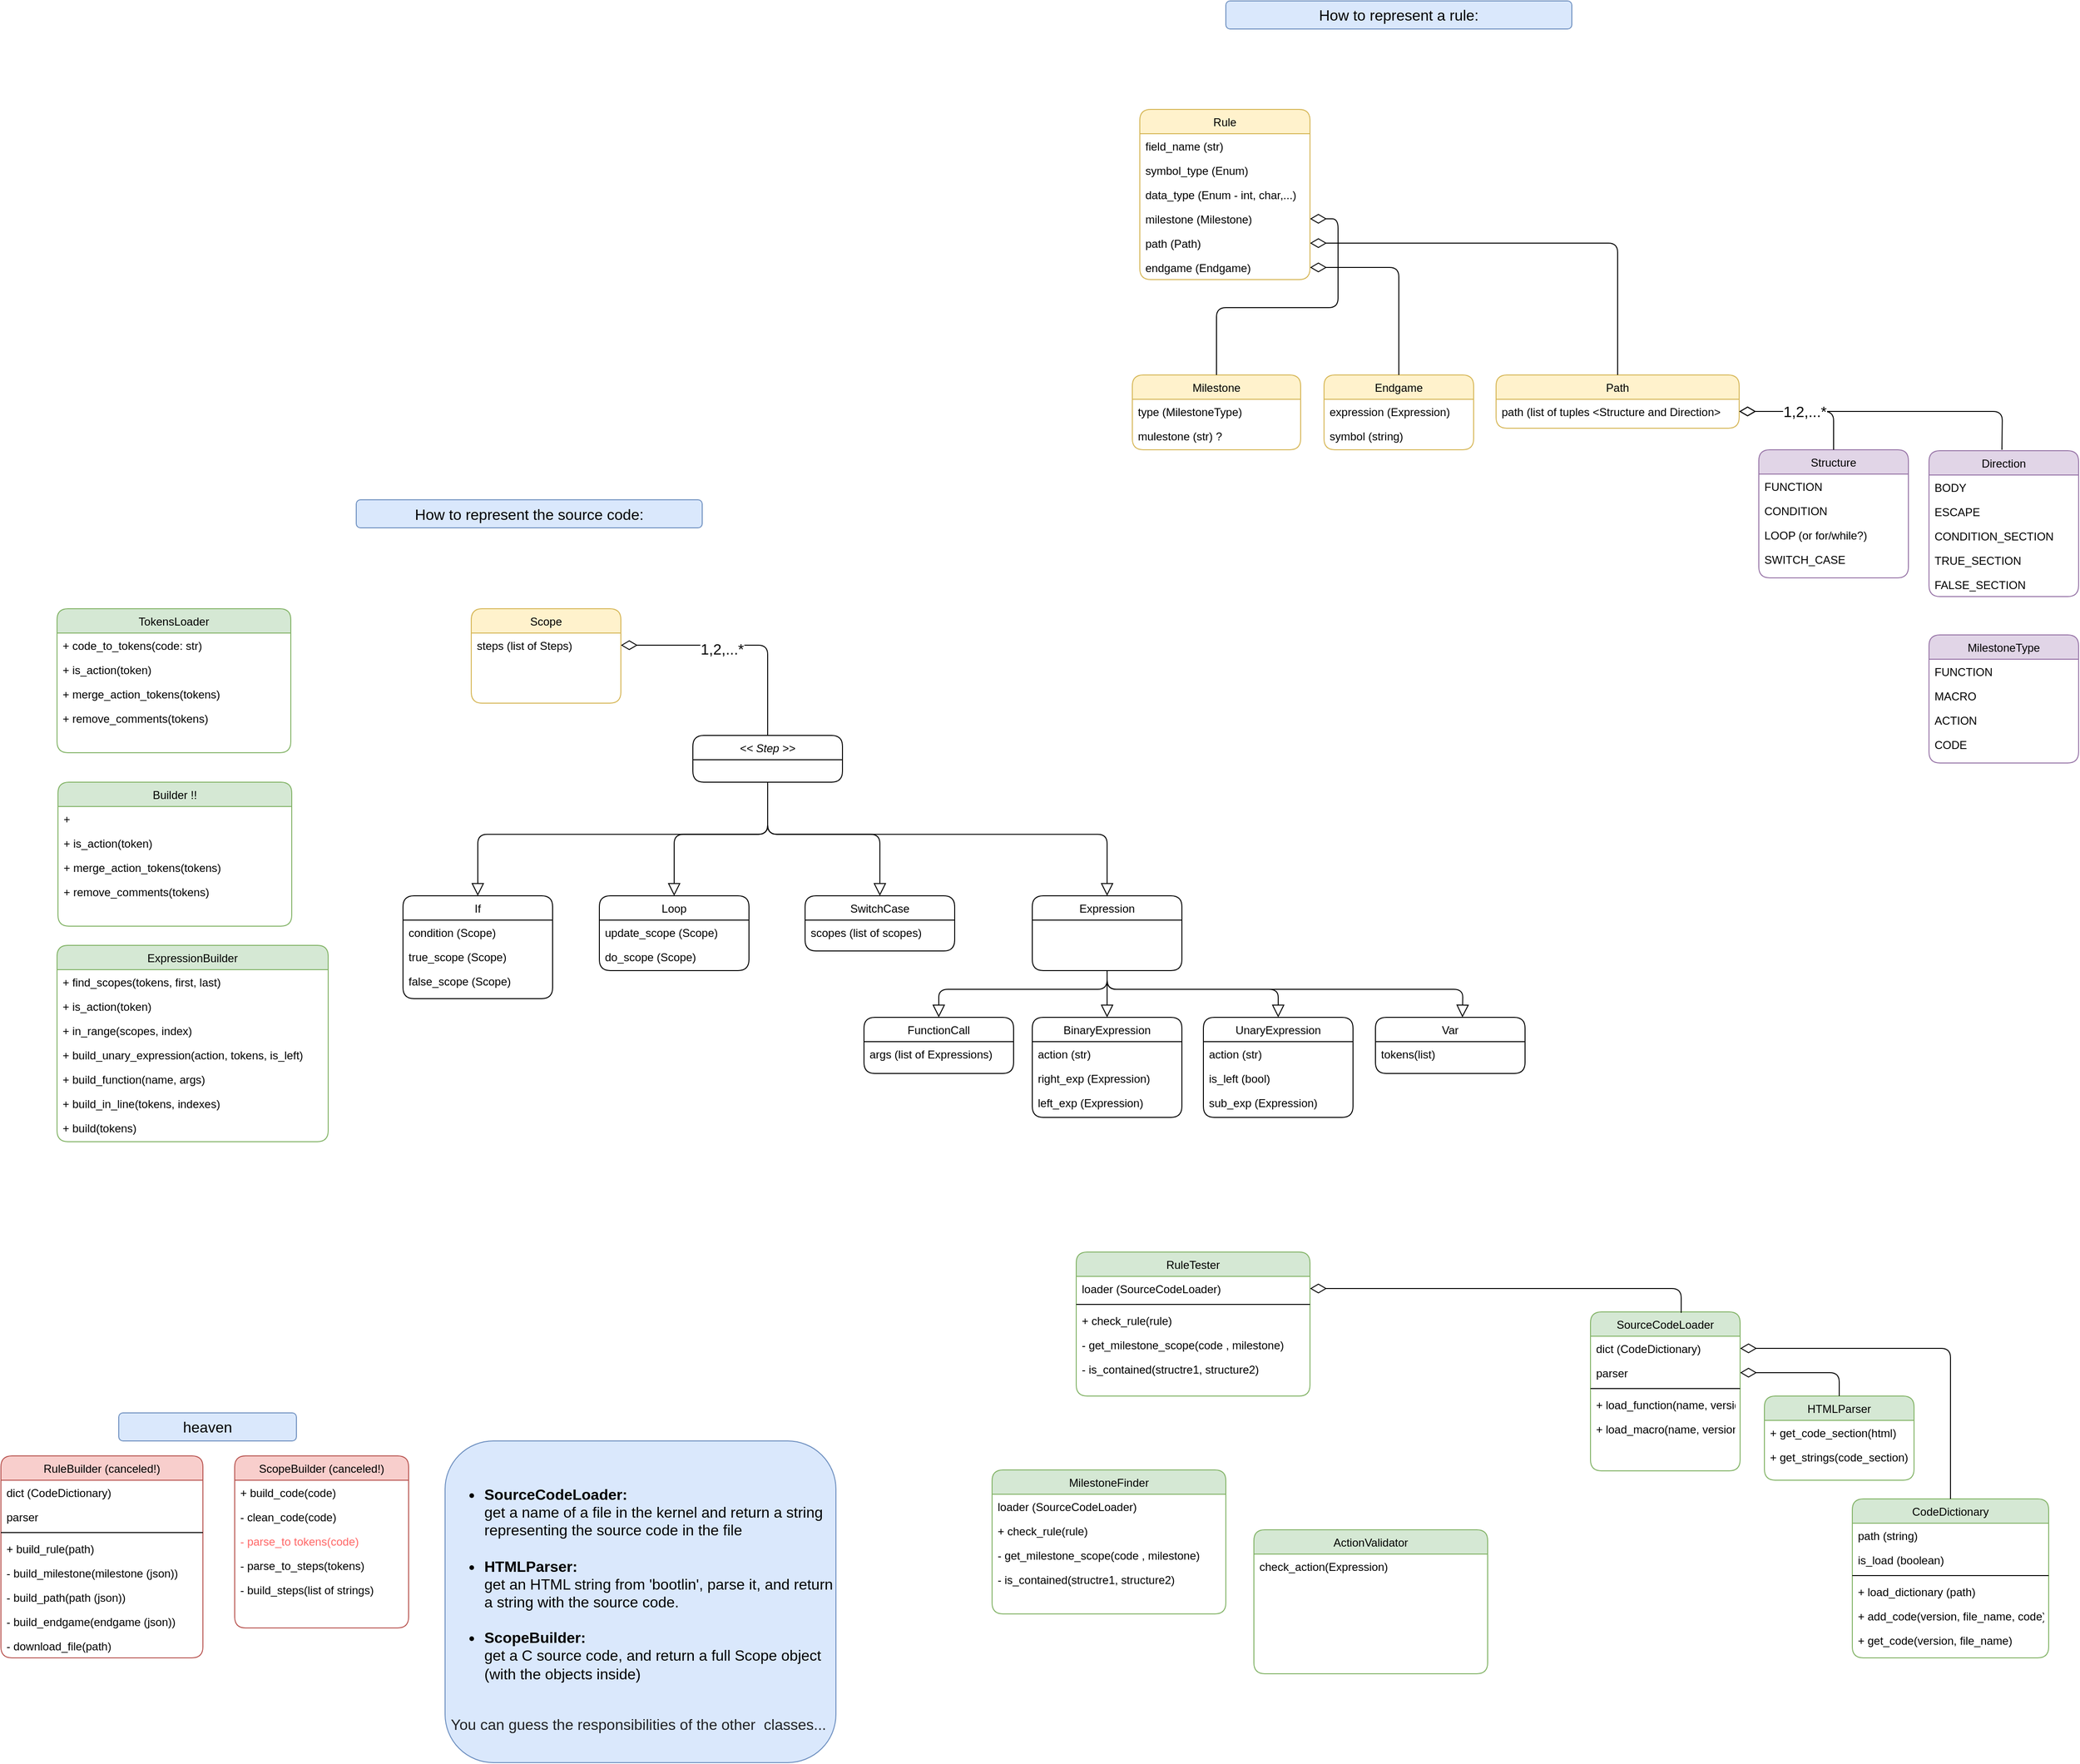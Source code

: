 <mxfile version="18.1.3" type="github">
  <diagram id="C5RBs43oDa-KdzZeNtuy" name="Page-1">
    <mxGraphModel dx="5209" dy="3074" grid="1" gridSize="10" guides="1" tooltips="1" connect="1" arrows="1" fold="1" page="1" pageScale="1" pageWidth="827" pageHeight="1169" background="none" math="0" shadow="0">
      <root>
        <mxCell id="WIyWlLk6GJQsqaUBKTNV-0" />
        <mxCell id="WIyWlLk6GJQsqaUBKTNV-1" parent="WIyWlLk6GJQsqaUBKTNV-0" />
        <mxCell id="dLPN3ZFHaruueqm9p9zC-0" value="SourceCodeLoader" style="swimlane;fontStyle=0;align=center;verticalAlign=top;childLayout=stackLayout;horizontal=1;startSize=26;horizontalStack=0;resizeParent=1;resizeLast=0;collapsible=1;marginBottom=0;rounded=1;shadow=0;strokeWidth=1;fillColor=#d5e8d4;strokeColor=#82b366;" parent="WIyWlLk6GJQsqaUBKTNV-1" vertex="1">
          <mxGeometry x="150" y="642" width="160" height="170" as="geometry">
            <mxRectangle x="230" y="140" width="160" height="26" as="alternateBounds" />
          </mxGeometry>
        </mxCell>
        <mxCell id="dLPN3ZFHaruueqm9p9zC-1" value="dict (CodeDictionary)" style="text;align=left;verticalAlign=top;spacingLeft=4;spacingRight=4;overflow=hidden;rotatable=0;points=[[0,0.5],[1,0.5]];portConstraint=eastwest;rounded=1;fontColor=#000000;" parent="dLPN3ZFHaruueqm9p9zC-0" vertex="1">
          <mxGeometry y="26" width="160" height="26" as="geometry" />
        </mxCell>
        <mxCell id="dLPN3ZFHaruueqm9p9zC-2" value="parser" style="text;align=left;verticalAlign=top;spacingLeft=4;spacingRight=4;overflow=hidden;rotatable=0;points=[[0,0.5],[1,0.5]];portConstraint=eastwest;rounded=1;shadow=0;html=0;" parent="dLPN3ZFHaruueqm9p9zC-0" vertex="1">
          <mxGeometry y="52" width="160" height="26" as="geometry" />
        </mxCell>
        <mxCell id="dLPN3ZFHaruueqm9p9zC-4" value="" style="line;html=1;strokeWidth=1;align=left;verticalAlign=middle;spacingTop=-1;spacingLeft=3;spacingRight=3;rotatable=0;labelPosition=right;points=[];portConstraint=eastwest;rounded=1;" parent="dLPN3ZFHaruueqm9p9zC-0" vertex="1">
          <mxGeometry y="78" width="160" height="8" as="geometry" />
        </mxCell>
        <mxCell id="dLPN3ZFHaruueqm9p9zC-8" value="+ load_function(name, version)" style="text;align=left;verticalAlign=top;spacingLeft=4;spacingRight=4;overflow=hidden;rotatable=0;points=[[0,0.5],[1,0.5]];portConstraint=eastwest;rounded=1;fontColor=#000000;" parent="dLPN3ZFHaruueqm9p9zC-0" vertex="1">
          <mxGeometry y="86" width="160" height="26" as="geometry" />
        </mxCell>
        <mxCell id="dLPN3ZFHaruueqm9p9zC-9" value="+ load_macro(name, version)" style="text;align=left;verticalAlign=top;spacingLeft=4;spacingRight=4;overflow=hidden;rotatable=0;points=[[0,0.5],[1,0.5]];portConstraint=eastwest;rounded=1;" parent="dLPN3ZFHaruueqm9p9zC-0" vertex="1">
          <mxGeometry y="112" width="160" height="26" as="geometry" />
        </mxCell>
        <mxCell id="dLPN3ZFHaruueqm9p9zC-11" value="HTMLParser" style="swimlane;fontStyle=0;align=center;verticalAlign=top;childLayout=stackLayout;horizontal=1;startSize=26;horizontalStack=0;resizeParent=1;resizeLast=0;collapsible=1;marginBottom=0;rounded=1;shadow=0;strokeWidth=1;fillColor=#d5e8d4;strokeColor=#82b366;" parent="WIyWlLk6GJQsqaUBKTNV-1" vertex="1">
          <mxGeometry x="336" y="732" width="160" height="90" as="geometry">
            <mxRectangle x="130" y="380" width="160" height="26" as="alternateBounds" />
          </mxGeometry>
        </mxCell>
        <mxCell id="aSu28l9oM5dl4ALJ778j-43" value="+ get_code_section(html)" style="text;align=left;verticalAlign=top;spacingLeft=4;spacingRight=4;overflow=hidden;rotatable=0;points=[[0,0.5],[1,0.5]];portConstraint=eastwest;rounded=1;shadow=0;html=0;" parent="dLPN3ZFHaruueqm9p9zC-11" vertex="1">
          <mxGeometry y="26" width="160" height="26" as="geometry" />
        </mxCell>
        <mxCell id="aSu28l9oM5dl4ALJ778j-44" value="+ get_strings(code_section)" style="text;align=left;verticalAlign=top;spacingLeft=4;spacingRight=4;overflow=hidden;rotatable=0;points=[[0,0.5],[1,0.5]];portConstraint=eastwest;rounded=1;shadow=0;html=0;" parent="dLPN3ZFHaruueqm9p9zC-11" vertex="1">
          <mxGeometry y="52" width="160" height="26" as="geometry" />
        </mxCell>
        <mxCell id="aSu28l9oM5dl4ALJ778j-45" value="RuleTester" style="swimlane;fontStyle=0;align=center;verticalAlign=top;childLayout=stackLayout;horizontal=1;startSize=26;horizontalStack=0;resizeParent=1;resizeLast=0;collapsible=1;marginBottom=0;rounded=1;shadow=0;strokeWidth=1;fillColor=#d5e8d4;strokeColor=#82b366;" parent="WIyWlLk6GJQsqaUBKTNV-1" vertex="1">
          <mxGeometry x="-400" y="578" width="250" height="154" as="geometry">
            <mxRectangle x="230" y="140" width="160" height="26" as="alternateBounds" />
          </mxGeometry>
        </mxCell>
        <mxCell id="NmtfxuJke1gbJ19TWnae-45" value="loader (SourceCodeLoader)" style="text;align=left;verticalAlign=top;spacingLeft=4;spacingRight=4;overflow=hidden;rotatable=0;points=[[0,0.5],[1,0.5]];portConstraint=eastwest;rounded=1;" parent="aSu28l9oM5dl4ALJ778j-45" vertex="1">
          <mxGeometry y="26" width="250" height="26" as="geometry" />
        </mxCell>
        <mxCell id="aSu28l9oM5dl4ALJ778j-48" value="" style="line;html=1;strokeWidth=1;align=left;verticalAlign=middle;spacingTop=-1;spacingLeft=3;spacingRight=3;rotatable=0;labelPosition=right;points=[];portConstraint=eastwest;rounded=1;" parent="aSu28l9oM5dl4ALJ778j-45" vertex="1">
          <mxGeometry y="52" width="250" height="8" as="geometry" />
        </mxCell>
        <mxCell id="aSu28l9oM5dl4ALJ778j-65" value="+ check_rule(rule)" style="text;align=left;verticalAlign=top;spacingLeft=4;spacingRight=4;overflow=hidden;rotatable=0;points=[[0,0.5],[1,0.5]];portConstraint=eastwest;rounded=1;" parent="aSu28l9oM5dl4ALJ778j-45" vertex="1">
          <mxGeometry y="60" width="250" height="26" as="geometry" />
        </mxCell>
        <mxCell id="aSu28l9oM5dl4ALJ778j-49" value="- get_milestone_scope(code , milestone)" style="text;align=left;verticalAlign=top;spacingLeft=4;spacingRight=4;overflow=hidden;rotatable=0;points=[[0,0.5],[1,0.5]];portConstraint=eastwest;rounded=1;" parent="aSu28l9oM5dl4ALJ778j-45" vertex="1">
          <mxGeometry y="86" width="250" height="26" as="geometry" />
        </mxCell>
        <mxCell id="aSu28l9oM5dl4ALJ778j-50" value="- is_contained(structre1, structure2)" style="text;align=left;verticalAlign=top;spacingLeft=4;spacingRight=4;overflow=hidden;rotatable=0;points=[[0,0.5],[1,0.5]];portConstraint=eastwest;rounded=1;" parent="aSu28l9oM5dl4ALJ778j-45" vertex="1">
          <mxGeometry y="112" width="250" height="26" as="geometry" />
        </mxCell>
        <mxCell id="NmtfxuJke1gbJ19TWnae-34" value="How to represent the source code:" style="text;html=1;strokeColor=#6c8ebf;fillColor=#dae8fc;align=center;verticalAlign=middle;whiteSpace=wrap;rounded=1;fontSize=16;" parent="WIyWlLk6GJQsqaUBKTNV-1" vertex="1">
          <mxGeometry x="-1170" y="-226.5" width="370" height="30" as="geometry" />
        </mxCell>
        <mxCell id="NmtfxuJke1gbJ19TWnae-36" value="How to represent a rule:" style="text;html=1;strokeColor=#6c8ebf;fillColor=#dae8fc;align=center;verticalAlign=middle;whiteSpace=wrap;rounded=1;fontSize=16;" parent="WIyWlLk6GJQsqaUBKTNV-1" vertex="1">
          <mxGeometry x="-240" y="-760" width="370" height="30" as="geometry" />
        </mxCell>
        <mxCell id="NmtfxuJke1gbJ19TWnae-37" value="ScopeBuilder (canceled!)" style="swimlane;fontStyle=0;align=center;verticalAlign=top;childLayout=stackLayout;horizontal=1;startSize=26;horizontalStack=0;resizeParent=1;resizeLast=0;collapsible=1;marginBottom=0;rounded=1;shadow=0;strokeWidth=1;fillColor=#f8cecc;strokeColor=#b85450;" parent="WIyWlLk6GJQsqaUBKTNV-1" vertex="1">
          <mxGeometry x="-1300" y="796" width="186" height="184" as="geometry">
            <mxRectangle x="230" y="140" width="160" height="26" as="alternateBounds" />
          </mxGeometry>
        </mxCell>
        <mxCell id="NmtfxuJke1gbJ19TWnae-43" value="+ build_code(code)" style="text;align=left;verticalAlign=top;spacingLeft=4;spacingRight=4;overflow=hidden;rotatable=0;points=[[0,0.5],[1,0.5]];portConstraint=eastwest;rounded=1;" parent="NmtfxuJke1gbJ19TWnae-37" vertex="1">
          <mxGeometry y="26" width="186" height="26" as="geometry" />
        </mxCell>
        <mxCell id="NmtfxuJke1gbJ19TWnae-41" value="- clean_code(code)" style="text;align=left;verticalAlign=top;spacingLeft=4;spacingRight=4;overflow=hidden;rotatable=0;points=[[0,0.5],[1,0.5]];portConstraint=eastwest;rounded=1;" parent="NmtfxuJke1gbJ19TWnae-37" vertex="1">
          <mxGeometry y="52" width="186" height="26" as="geometry" />
        </mxCell>
        <mxCell id="NmtfxuJke1gbJ19TWnae-86" value="- parse_to tokens(code)" style="text;align=left;verticalAlign=top;spacingLeft=4;spacingRight=4;overflow=hidden;rotatable=0;points=[[0,0.5],[1,0.5]];portConstraint=eastwest;rounded=1;fontColor=#FF6666;" parent="NmtfxuJke1gbJ19TWnae-37" vertex="1">
          <mxGeometry y="78" width="186" height="26" as="geometry" />
        </mxCell>
        <mxCell id="NmtfxuJke1gbJ19TWnae-80" value="- parse_to_steps(tokens)" style="text;align=left;verticalAlign=top;spacingLeft=4;spacingRight=4;overflow=hidden;rotatable=0;points=[[0,0.5],[1,0.5]];portConstraint=eastwest;rounded=1;" parent="NmtfxuJke1gbJ19TWnae-37" vertex="1">
          <mxGeometry y="104" width="186" height="26" as="geometry" />
        </mxCell>
        <mxCell id="NmtfxuJke1gbJ19TWnae-42" value="- build_steps(list of strings)" style="text;align=left;verticalAlign=top;spacingLeft=4;spacingRight=4;overflow=hidden;rotatable=0;points=[[0,0.5],[1,0.5]];portConstraint=eastwest;rounded=1;" parent="NmtfxuJke1gbJ19TWnae-37" vertex="1">
          <mxGeometry y="130" width="186" height="26" as="geometry" />
        </mxCell>
        <mxCell id="NmtfxuJke1gbJ19TWnae-46" style="edgeStyle=orthogonalEdgeStyle;rounded=1;orthogonalLoop=1;jettySize=auto;html=1;exitX=1;exitY=0.5;exitDx=0;exitDy=0;entryX=0.606;entryY=0.006;entryDx=0;entryDy=0;entryPerimeter=0;fontSize=16;startArrow=diamondThin;startFill=0;endArrow=none;endFill=0;startSize=15;endSize=11;sourcePerimeterSpacing=6;strokeWidth=1;" parent="WIyWlLk6GJQsqaUBKTNV-1" source="NmtfxuJke1gbJ19TWnae-45" target="dLPN3ZFHaruueqm9p9zC-0" edge="1">
          <mxGeometry relative="1" as="geometry" />
        </mxCell>
        <mxCell id="NmtfxuJke1gbJ19TWnae-47" style="edgeStyle=orthogonalEdgeStyle;rounded=1;orthogonalLoop=1;jettySize=auto;html=1;exitX=1;exitY=0.5;exitDx=0;exitDy=0;entryX=0.5;entryY=0;entryDx=0;entryDy=0;fontSize=16;startArrow=diamondThin;startFill=0;endArrow=none;endFill=0;startSize=15;endSize=11;sourcePerimeterSpacing=6;strokeWidth=1;" parent="WIyWlLk6GJQsqaUBKTNV-1" source="dLPN3ZFHaruueqm9p9zC-2" target="dLPN3ZFHaruueqm9p9zC-11" edge="1">
          <mxGeometry relative="1" as="geometry" />
        </mxCell>
        <mxCell id="NmtfxuJke1gbJ19TWnae-50" value="&lt;ul&gt;&lt;li&gt;&lt;div&gt;&lt;b&gt;SourceCodeLoader:&lt;/b&gt;&lt;/div&gt;&lt;div&gt;&lt;span&gt;get a name of a file in the kernel and return a string representing the source code in the file&lt;/span&gt;&lt;/div&gt;&lt;div&gt;&lt;br&gt;&lt;/div&gt;&lt;/li&gt;&lt;li&gt;&lt;div&gt;&lt;b&gt;HTMLParser:&lt;/b&gt;&lt;/div&gt;&lt;div&gt;&lt;span&gt;get an HTML string from &#39;bootlin&#39;, parse it, and return a string with the source code.&amp;nbsp;&amp;nbsp;&lt;/span&gt;&lt;/div&gt;&lt;div&gt;&lt;br&gt;&lt;/div&gt;&lt;/li&gt;&lt;li&gt;&lt;div&gt;&lt;b&gt;ScopeBuilder:&lt;/b&gt;&lt;/div&gt;&lt;div&gt;&lt;span&gt;get a C source code, and return a full Scope object (with the objects inside)&lt;/span&gt;&lt;/div&gt;&lt;/li&gt;&lt;/ul&gt;&lt;div&gt;&lt;br&gt;&lt;/div&gt;&lt;div&gt;&lt;font size=&quot;1&quot;&gt;&lt;span&gt; &lt;/span&gt;&lt;span style=&quot;color: rgb(32 , 33 , 36) ; font-family: inherit ; font-size: 16px&quot;&gt;&lt;span style=&quot;white-space: pre&quot;&gt; &lt;/span&gt;You can guess the responsibilities of the other &lt;span style=&quot;white-space: pre&quot;&gt; &lt;/span&gt;classes...&lt;/span&gt;&lt;/font&gt;&lt;br&gt;&lt;/div&gt;" style="text;html=1;strokeColor=#6c8ebf;fillColor=#dae8fc;align=left;verticalAlign=middle;whiteSpace=wrap;rounded=1;fontSize=16;" parent="WIyWlLk6GJQsqaUBKTNV-1" vertex="1">
          <mxGeometry x="-1075" y="780" width="418" height="344" as="geometry" />
        </mxCell>
        <mxCell id="NmtfxuJke1gbJ19TWnae-63" value="Rule" style="swimlane;fontStyle=0;align=center;verticalAlign=top;childLayout=stackLayout;horizontal=1;startSize=26;horizontalStack=0;resizeParent=1;resizeLast=0;collapsible=1;marginBottom=0;rounded=1;shadow=0;strokeWidth=1;fillColor=#fff2cc;strokeColor=#d6b656;" parent="WIyWlLk6GJQsqaUBKTNV-1" vertex="1">
          <mxGeometry x="-332" y="-644" width="182" height="182" as="geometry">
            <mxRectangle x="230" y="140" width="160" height="26" as="alternateBounds" />
          </mxGeometry>
        </mxCell>
        <mxCell id="LtkY6XudIxdK0CypGGhW-5" value="field_name (str)" style="text;align=left;verticalAlign=top;spacingLeft=4;spacingRight=4;overflow=hidden;rotatable=0;points=[[0,0.5],[1,0.5]];portConstraint=eastwest;rounded=1;" parent="NmtfxuJke1gbJ19TWnae-63" vertex="1">
          <mxGeometry y="26" width="182" height="26" as="geometry" />
        </mxCell>
        <mxCell id="LtkY6XudIxdK0CypGGhW-6" value="symbol_type (Enum)" style="text;align=left;verticalAlign=top;spacingLeft=4;spacingRight=4;overflow=hidden;rotatable=0;points=[[0,0.5],[1,0.5]];portConstraint=eastwest;rounded=1;" parent="NmtfxuJke1gbJ19TWnae-63" vertex="1">
          <mxGeometry y="52" width="182" height="26" as="geometry" />
        </mxCell>
        <mxCell id="LtkY6XudIxdK0CypGGhW-4" value="data_type (Enum - int, char,...)" style="text;align=left;verticalAlign=top;spacingLeft=4;spacingRight=4;overflow=hidden;rotatable=0;points=[[0,0.5],[1,0.5]];portConstraint=eastwest;rounded=1;" parent="NmtfxuJke1gbJ19TWnae-63" vertex="1">
          <mxGeometry y="78" width="182" height="26" as="geometry" />
        </mxCell>
        <mxCell id="NmtfxuJke1gbJ19TWnae-64" value="milestone (Milestone)" style="text;align=left;verticalAlign=top;spacingLeft=4;spacingRight=4;overflow=hidden;rotatable=0;points=[[0,0.5],[1,0.5]];portConstraint=eastwest;rounded=1;" parent="NmtfxuJke1gbJ19TWnae-63" vertex="1">
          <mxGeometry y="104" width="182" height="26" as="geometry" />
        </mxCell>
        <mxCell id="NmtfxuJke1gbJ19TWnae-65" value="path (Path)" style="text;align=left;verticalAlign=top;spacingLeft=4;spacingRight=4;overflow=hidden;rotatable=0;points=[[0,0.5],[1,0.5]];portConstraint=eastwest;rounded=1;shadow=0;html=0;" parent="NmtfxuJke1gbJ19TWnae-63" vertex="1">
          <mxGeometry y="130" width="182" height="26" as="geometry" />
        </mxCell>
        <mxCell id="NmtfxuJke1gbJ19TWnae-66" value="endgame (Endgame)" style="text;align=left;verticalAlign=top;spacingLeft=4;spacingRight=4;overflow=hidden;rotatable=0;points=[[0,0.5],[1,0.5]];portConstraint=eastwest;rounded=1;shadow=0;html=0;" parent="NmtfxuJke1gbJ19TWnae-63" vertex="1">
          <mxGeometry y="156" width="182" height="26" as="geometry" />
        </mxCell>
        <mxCell id="NmtfxuJke1gbJ19TWnae-67" value="Milestone" style="swimlane;fontStyle=0;align=center;verticalAlign=top;childLayout=stackLayout;horizontal=1;startSize=26;horizontalStack=0;resizeParent=1;resizeLast=0;collapsible=1;marginBottom=0;rounded=1;shadow=0;strokeWidth=1;fillColor=#fff2cc;strokeColor=#d6b656;" parent="WIyWlLk6GJQsqaUBKTNV-1" vertex="1">
          <mxGeometry x="-340" y="-360" width="180" height="80" as="geometry">
            <mxRectangle x="230" y="140" width="160" height="26" as="alternateBounds" />
          </mxGeometry>
        </mxCell>
        <mxCell id="NmtfxuJke1gbJ19TWnae-68" value="type (MilestoneType)" style="text;align=left;verticalAlign=top;spacingLeft=4;spacingRight=4;overflow=hidden;rotatable=0;points=[[0,0.5],[1,0.5]];portConstraint=eastwest;rounded=1;" parent="NmtfxuJke1gbJ19TWnae-67" vertex="1">
          <mxGeometry y="26" width="180" height="26" as="geometry" />
        </mxCell>
        <mxCell id="NmtfxuJke1gbJ19TWnae-69" value="mulestone (str) ?" style="text;align=left;verticalAlign=top;spacingLeft=4;spacingRight=4;overflow=hidden;rotatable=0;points=[[0,0.5],[1,0.5]];portConstraint=eastwest;rounded=1;shadow=0;html=0;" parent="NmtfxuJke1gbJ19TWnae-67" vertex="1">
          <mxGeometry y="52" width="180" height="26" as="geometry" />
        </mxCell>
        <mxCell id="NmtfxuJke1gbJ19TWnae-71" style="edgeStyle=orthogonalEdgeStyle;rounded=1;orthogonalLoop=1;jettySize=auto;html=1;exitX=1;exitY=0.5;exitDx=0;exitDy=0;entryX=0.5;entryY=0;entryDx=0;entryDy=0;fontSize=16;startArrow=diamondThin;startFill=0;endArrow=none;endFill=0;startSize=15;endSize=11;sourcePerimeterSpacing=6;strokeWidth=1;" parent="WIyWlLk6GJQsqaUBKTNV-1" source="NmtfxuJke1gbJ19TWnae-64" target="NmtfxuJke1gbJ19TWnae-67" edge="1">
          <mxGeometry relative="1" as="geometry" />
        </mxCell>
        <mxCell id="NmtfxuJke1gbJ19TWnae-72" value="Endgame" style="swimlane;fontStyle=0;align=center;verticalAlign=top;childLayout=stackLayout;horizontal=1;startSize=26;horizontalStack=0;resizeParent=1;resizeLast=0;collapsible=1;marginBottom=0;rounded=1;shadow=0;strokeWidth=1;fillColor=#fff2cc;strokeColor=#d6b656;" parent="WIyWlLk6GJQsqaUBKTNV-1" vertex="1">
          <mxGeometry x="-135" y="-360" width="160" height="80" as="geometry">
            <mxRectangle x="230" y="140" width="160" height="26" as="alternateBounds" />
          </mxGeometry>
        </mxCell>
        <mxCell id="NmtfxuJke1gbJ19TWnae-73" value="expression (Expression)" style="text;align=left;verticalAlign=top;spacingLeft=4;spacingRight=4;overflow=hidden;rotatable=0;points=[[0,0.5],[1,0.5]];portConstraint=eastwest;rounded=1;" parent="NmtfxuJke1gbJ19TWnae-72" vertex="1">
          <mxGeometry y="26" width="160" height="26" as="geometry" />
        </mxCell>
        <mxCell id="NmtfxuJke1gbJ19TWnae-74" value="symbol (string)" style="text;align=left;verticalAlign=top;spacingLeft=4;spacingRight=4;overflow=hidden;rotatable=0;points=[[0,0.5],[1,0.5]];portConstraint=eastwest;rounded=1;shadow=0;html=0;" parent="NmtfxuJke1gbJ19TWnae-72" vertex="1">
          <mxGeometry y="52" width="160" height="26" as="geometry" />
        </mxCell>
        <mxCell id="NmtfxuJke1gbJ19TWnae-75" style="edgeStyle=orthogonalEdgeStyle;rounded=1;orthogonalLoop=1;jettySize=auto;html=1;exitX=1;exitY=0.5;exitDx=0;exitDy=0;entryX=0.5;entryY=0;entryDx=0;entryDy=0;fontSize=16;startArrow=diamondThin;startFill=0;endArrow=none;endFill=0;startSize=15;endSize=11;sourcePerimeterSpacing=6;strokeWidth=1;" parent="WIyWlLk6GJQsqaUBKTNV-1" source="NmtfxuJke1gbJ19TWnae-66" target="NmtfxuJke1gbJ19TWnae-72" edge="1">
          <mxGeometry relative="1" as="geometry" />
        </mxCell>
        <mxCell id="NmtfxuJke1gbJ19TWnae-76" value="Path" style="swimlane;fontStyle=0;align=center;verticalAlign=top;childLayout=stackLayout;horizontal=1;startSize=26;horizontalStack=0;resizeParent=1;resizeLast=0;collapsible=1;marginBottom=0;rounded=1;shadow=0;strokeWidth=1;fillColor=#fff2cc;strokeColor=#d6b656;" parent="WIyWlLk6GJQsqaUBKTNV-1" vertex="1">
          <mxGeometry x="49" y="-360" width="260" height="57" as="geometry">
            <mxRectangle x="230" y="140" width="160" height="26" as="alternateBounds" />
          </mxGeometry>
        </mxCell>
        <mxCell id="BSmwiuzggN4m31CSH8fG-9" value="path (list of tuples &lt;Structure and Direction&gt;" style="text;align=left;verticalAlign=top;spacingLeft=4;spacingRight=4;overflow=hidden;rotatable=0;points=[[0,0.5],[1,0.5]];portConstraint=eastwest;rounded=1;" parent="NmtfxuJke1gbJ19TWnae-76" vertex="1">
          <mxGeometry y="26" width="260" height="26" as="geometry" />
        </mxCell>
        <mxCell id="FayGNo_xmhXCjrATgQU6-0" style="edgeStyle=orthogonalEdgeStyle;rounded=1;orthogonalLoop=1;jettySize=auto;html=1;exitX=1;exitY=0.5;exitDx=0;exitDy=0;entryX=0.5;entryY=0;entryDx=0;entryDy=0;startArrow=diamondThin;startFill=0;endArrow=none;endFill=0;startSize=15;" parent="WIyWlLk6GJQsqaUBKTNV-1" source="NmtfxuJke1gbJ19TWnae-65" target="NmtfxuJke1gbJ19TWnae-76" edge="1">
          <mxGeometry relative="1" as="geometry" />
        </mxCell>
        <mxCell id="dlpL0CQYnZJNo9ntF-I9-0" value="CodeDictionary" style="swimlane;fontStyle=0;align=center;verticalAlign=top;childLayout=stackLayout;horizontal=1;startSize=26;horizontalStack=0;resizeParent=1;resizeLast=0;collapsible=1;marginBottom=0;rounded=1;shadow=0;strokeWidth=1;fillColor=#d5e8d4;strokeColor=#82b366;swimlaneLine=1;" parent="WIyWlLk6GJQsqaUBKTNV-1" vertex="1">
          <mxGeometry x="430" y="842" width="210" height="170" as="geometry">
            <mxRectangle x="230" y="140" width="160" height="26" as="alternateBounds" />
          </mxGeometry>
        </mxCell>
        <mxCell id="dlpL0CQYnZJNo9ntF-I9-1" value="path (string)" style="text;align=left;verticalAlign=top;spacingLeft=4;spacingRight=4;overflow=hidden;rotatable=0;points=[[0,0.5],[1,0.5]];portConstraint=eastwest;rounded=1;fontColor=#000000;" parent="dlpL0CQYnZJNo9ntF-I9-0" vertex="1">
          <mxGeometry y="26" width="210" height="26" as="geometry" />
        </mxCell>
        <mxCell id="dlpL0CQYnZJNo9ntF-I9-2" value="is_load (boolean)" style="text;align=left;verticalAlign=top;spacingLeft=4;spacingRight=4;overflow=hidden;rotatable=0;points=[[0,0.5],[1,0.5]];portConstraint=eastwest;rounded=1;shadow=0;html=0;" parent="dlpL0CQYnZJNo9ntF-I9-0" vertex="1">
          <mxGeometry y="52" width="210" height="26" as="geometry" />
        </mxCell>
        <mxCell id="dlpL0CQYnZJNo9ntF-I9-3" value="" style="line;html=1;strokeWidth=1;align=left;verticalAlign=middle;spacingTop=-1;spacingLeft=3;spacingRight=3;rotatable=0;labelPosition=right;points=[];portConstraint=eastwest;rounded=1;" parent="dlpL0CQYnZJNo9ntF-I9-0" vertex="1">
          <mxGeometry y="78" width="210" height="8" as="geometry" />
        </mxCell>
        <mxCell id="dlpL0CQYnZJNo9ntF-I9-4" value="+ load_dictionary (path)" style="text;align=left;verticalAlign=top;spacingLeft=4;spacingRight=4;overflow=hidden;rotatable=0;points=[[0,0.5],[1,0.5]];portConstraint=eastwest;rounded=1;fontColor=#000000;" parent="dlpL0CQYnZJNo9ntF-I9-0" vertex="1">
          <mxGeometry y="86" width="210" height="26" as="geometry" />
        </mxCell>
        <mxCell id="dlpL0CQYnZJNo9ntF-I9-5" value="+ add_code(version, file_name, code)" style="text;align=left;verticalAlign=top;spacingLeft=4;spacingRight=4;overflow=hidden;rotatable=0;points=[[0,0.5],[1,0.5]];portConstraint=eastwest;rounded=1;" parent="dlpL0CQYnZJNo9ntF-I9-0" vertex="1">
          <mxGeometry y="112" width="210" height="26" as="geometry" />
        </mxCell>
        <mxCell id="dlpL0CQYnZJNo9ntF-I9-7" value="+ get_code(version, file_name)" style="text;align=left;verticalAlign=top;spacingLeft=4;spacingRight=4;overflow=hidden;rotatable=0;points=[[0,0.5],[1,0.5]];portConstraint=eastwest;rounded=1;" parent="dlpL0CQYnZJNo9ntF-I9-0" vertex="1">
          <mxGeometry y="138" width="210" height="26" as="geometry" />
        </mxCell>
        <mxCell id="dlpL0CQYnZJNo9ntF-I9-8" style="edgeStyle=orthogonalEdgeStyle;rounded=1;orthogonalLoop=1;jettySize=auto;html=1;exitX=1;exitY=0.5;exitDx=0;exitDy=0;entryX=0.5;entryY=0;entryDx=0;entryDy=0;fontColor=#000000;shadow=0;endArrow=none;endFill=0;startArrow=diamondThin;startFill=0;startSize=15;" parent="WIyWlLk6GJQsqaUBKTNV-1" source="dLPN3ZFHaruueqm9p9zC-1" target="dlpL0CQYnZJNo9ntF-I9-0" edge="1">
          <mxGeometry relative="1" as="geometry" />
        </mxCell>
        <mxCell id="dlpL0CQYnZJNo9ntF-I9-100" style="edgeStyle=orthogonalEdgeStyle;rounded=1;orthogonalLoop=1;jettySize=auto;html=1;exitX=0.5;exitY=0;exitDx=0;exitDy=0;entryX=0.5;entryY=1;entryDx=0;entryDy=0;shadow=0;fontColor=#000000;startArrow=block;startFill=0;endArrow=none;endFill=0;startSize=11;" parent="WIyWlLk6GJQsqaUBKTNV-1" source="dlpL0CQYnZJNo9ntF-I9-65" target="dlpL0CQYnZJNo9ntF-I9-93" edge="1">
          <mxGeometry relative="1" as="geometry" />
        </mxCell>
        <mxCell id="dlpL0CQYnZJNo9ntF-I9-65" value="If" style="swimlane;fontStyle=0;align=center;verticalAlign=top;childLayout=stackLayout;horizontal=1;startSize=26;horizontalStack=0;resizeParent=1;resizeLast=0;collapsible=1;marginBottom=0;rounded=1;shadow=0;strokeWidth=1;" parent="WIyWlLk6GJQsqaUBKTNV-1" vertex="1">
          <mxGeometry x="-1120" y="197" width="160" height="110" as="geometry">
            <mxRectangle x="230" y="140" width="160" height="26" as="alternateBounds" />
          </mxGeometry>
        </mxCell>
        <mxCell id="dlpL0CQYnZJNo9ntF-I9-66" value="condition (Scope)" style="text;align=left;verticalAlign=top;spacingLeft=4;spacingRight=4;overflow=hidden;rotatable=0;points=[[0,0.5],[1,0.5]];portConstraint=eastwest;rounded=1;" parent="dlpL0CQYnZJNo9ntF-I9-65" vertex="1">
          <mxGeometry y="26" width="160" height="26" as="geometry" />
        </mxCell>
        <mxCell id="dlpL0CQYnZJNo9ntF-I9-67" value="true_scope (Scope)" style="text;align=left;verticalAlign=top;spacingLeft=4;spacingRight=4;overflow=hidden;rotatable=0;points=[[0,0.5],[1,0.5]];portConstraint=eastwest;rounded=1;shadow=0;html=0;" parent="dlpL0CQYnZJNo9ntF-I9-65" vertex="1">
          <mxGeometry y="52" width="160" height="26" as="geometry" />
        </mxCell>
        <mxCell id="dlpL0CQYnZJNo9ntF-I9-68" value="false_scope (Scope)" style="text;align=left;verticalAlign=top;spacingLeft=4;spacingRight=4;overflow=hidden;rotatable=0;points=[[0,0.5],[1,0.5]];portConstraint=eastwest;rounded=1;shadow=0;html=0;" parent="dlpL0CQYnZJNo9ntF-I9-65" vertex="1">
          <mxGeometry y="78" width="160" height="26" as="geometry" />
        </mxCell>
        <mxCell id="dlpL0CQYnZJNo9ntF-I9-99" style="edgeStyle=orthogonalEdgeStyle;rounded=1;orthogonalLoop=1;jettySize=auto;html=1;exitX=0.5;exitY=0;exitDx=0;exitDy=0;entryX=0.5;entryY=1;entryDx=0;entryDy=0;shadow=0;fontColor=#000000;startArrow=block;startFill=0;endArrow=none;endFill=0;startSize=11;" parent="WIyWlLk6GJQsqaUBKTNV-1" source="dlpL0CQYnZJNo9ntF-I9-69" target="dlpL0CQYnZJNo9ntF-I9-93" edge="1">
          <mxGeometry relative="1" as="geometry" />
        </mxCell>
        <mxCell id="dlpL0CQYnZJNo9ntF-I9-69" value="Loop" style="swimlane;fontStyle=0;align=center;verticalAlign=top;childLayout=stackLayout;horizontal=1;startSize=26;horizontalStack=0;resizeParent=1;resizeLast=0;collapsible=1;marginBottom=0;rounded=1;shadow=0;strokeWidth=1;" parent="WIyWlLk6GJQsqaUBKTNV-1" vertex="1">
          <mxGeometry x="-910" y="197" width="160" height="80" as="geometry">
            <mxRectangle x="230" y="140" width="160" height="26" as="alternateBounds" />
          </mxGeometry>
        </mxCell>
        <mxCell id="dlpL0CQYnZJNo9ntF-I9-70" value="update_scope (Scope)" style="text;align=left;verticalAlign=top;spacingLeft=4;spacingRight=4;overflow=hidden;rotatable=0;points=[[0,0.5],[1,0.5]];portConstraint=eastwest;rounded=1;" parent="dlpL0CQYnZJNo9ntF-I9-69" vertex="1">
          <mxGeometry y="26" width="160" height="26" as="geometry" />
        </mxCell>
        <mxCell id="dlpL0CQYnZJNo9ntF-I9-71" value="do_scope (Scope)" style="text;align=left;verticalAlign=top;spacingLeft=4;spacingRight=4;overflow=hidden;rotatable=0;points=[[0,0.5],[1,0.5]];portConstraint=eastwest;rounded=1;shadow=0;html=0;" parent="dlpL0CQYnZJNo9ntF-I9-69" vertex="1">
          <mxGeometry y="52" width="160" height="26" as="geometry" />
        </mxCell>
        <mxCell id="dlpL0CQYnZJNo9ntF-I9-103" style="edgeStyle=orthogonalEdgeStyle;rounded=1;orthogonalLoop=1;jettySize=auto;html=1;exitX=0.5;exitY=0;exitDx=0;exitDy=0;entryX=0.5;entryY=1;entryDx=0;entryDy=0;shadow=0;fontColor=#000000;startArrow=block;startFill=0;endArrow=none;endFill=0;startSize=11;" parent="WIyWlLk6GJQsqaUBKTNV-1" source="dlpL0CQYnZJNo9ntF-I9-72" target="dlpL0CQYnZJNo9ntF-I9-93" edge="1">
          <mxGeometry relative="1" as="geometry" />
        </mxCell>
        <mxCell id="dlpL0CQYnZJNo9ntF-I9-72" value="SwitchCase" style="swimlane;fontStyle=0;align=center;verticalAlign=top;childLayout=stackLayout;horizontal=1;startSize=26;horizontalStack=0;resizeParent=1;resizeLast=0;collapsible=1;marginBottom=0;rounded=1;shadow=0;strokeWidth=1;" parent="WIyWlLk6GJQsqaUBKTNV-1" vertex="1">
          <mxGeometry x="-690" y="197" width="160" height="59" as="geometry">
            <mxRectangle x="230" y="140" width="160" height="26" as="alternateBounds" />
          </mxGeometry>
        </mxCell>
        <mxCell id="dlpL0CQYnZJNo9ntF-I9-73" value="scopes (list of scopes)" style="text;align=left;verticalAlign=top;spacingLeft=4;spacingRight=4;overflow=hidden;rotatable=0;points=[[0,0.5],[1,0.5]];portConstraint=eastwest;rounded=1;" parent="dlpL0CQYnZJNo9ntF-I9-72" vertex="1">
          <mxGeometry y="26" width="160" height="26" as="geometry" />
        </mxCell>
        <mxCell id="dlpL0CQYnZJNo9ntF-I9-81" style="edgeStyle=orthogonalEdgeStyle;rounded=1;orthogonalLoop=1;jettySize=auto;html=1;exitX=0.5;exitY=1;exitDx=0;exitDy=0;endArrow=block;endFill=0;startSize=6;endSize=11;" parent="WIyWlLk6GJQsqaUBKTNV-1" source="dlpL0CQYnZJNo9ntF-I9-84" target="dlpL0CQYnZJNo9ntF-I9-85" edge="1">
          <mxGeometry relative="1" as="geometry" />
        </mxCell>
        <mxCell id="dlpL0CQYnZJNo9ntF-I9-82" style="edgeStyle=orthogonalEdgeStyle;rounded=1;orthogonalLoop=1;jettySize=auto;html=1;exitX=0.5;exitY=1;exitDx=0;exitDy=0;endArrow=block;endFill=0;startSize=6;endSize=11;" parent="WIyWlLk6GJQsqaUBKTNV-1" source="dlpL0CQYnZJNo9ntF-I9-84" target="dlpL0CQYnZJNo9ntF-I9-86" edge="1">
          <mxGeometry relative="1" as="geometry" />
        </mxCell>
        <mxCell id="dlpL0CQYnZJNo9ntF-I9-83" style="edgeStyle=orthogonalEdgeStyle;rounded=1;orthogonalLoop=1;jettySize=auto;html=1;exitX=0.5;exitY=1;exitDx=0;exitDy=0;fontSize=16;startArrow=none;startFill=0;endArrow=block;endFill=0;startSize=15;endSize=11;sourcePerimeterSpacing=6;strokeWidth=1;" parent="WIyWlLk6GJQsqaUBKTNV-1" source="dlpL0CQYnZJNo9ntF-I9-84" target="dlpL0CQYnZJNo9ntF-I9-87" edge="1">
          <mxGeometry relative="1" as="geometry" />
        </mxCell>
        <mxCell id="dlpL0CQYnZJNo9ntF-I9-104" style="edgeStyle=orthogonalEdgeStyle;rounded=1;orthogonalLoop=1;jettySize=auto;html=1;exitX=0.5;exitY=0;exitDx=0;exitDy=0;entryX=0.5;entryY=1;entryDx=0;entryDy=0;shadow=0;fontColor=#000000;startArrow=block;startFill=0;endArrow=none;endFill=0;startSize=11;" parent="WIyWlLk6GJQsqaUBKTNV-1" source="dlpL0CQYnZJNo9ntF-I9-84" target="dlpL0CQYnZJNo9ntF-I9-93" edge="1">
          <mxGeometry relative="1" as="geometry" />
        </mxCell>
        <mxCell id="dlpL0CQYnZJNo9ntF-I9-84" value="Expression" style="swimlane;fontStyle=0;align=center;verticalAlign=top;childLayout=stackLayout;horizontal=1;startSize=26;horizontalStack=0;resizeParent=1;resizeLast=0;collapsible=1;marginBottom=0;rounded=1;shadow=0;strokeWidth=1;" parent="WIyWlLk6GJQsqaUBKTNV-1" vertex="1">
          <mxGeometry x="-447" y="197" width="160" height="80" as="geometry">
            <mxRectangle x="230" y="140" width="160" height="26" as="alternateBounds" />
          </mxGeometry>
        </mxCell>
        <mxCell id="dlpL0CQYnZJNo9ntF-I9-85" value="BinaryExpression" style="swimlane;fontStyle=0;align=center;verticalAlign=top;childLayout=stackLayout;horizontal=1;startSize=26;horizontalStack=0;resizeParent=1;resizeLast=0;collapsible=1;marginBottom=0;rounded=1;shadow=0;strokeWidth=1;" parent="WIyWlLk6GJQsqaUBKTNV-1" vertex="1">
          <mxGeometry x="-447" y="327" width="160" height="107" as="geometry">
            <mxRectangle x="230" y="140" width="160" height="26" as="alternateBounds" />
          </mxGeometry>
        </mxCell>
        <mxCell id="DQcO3oGMSRICTFALwA05-7" value="action (str)" style="text;align=left;verticalAlign=top;spacingLeft=4;spacingRight=4;overflow=hidden;rotatable=0;points=[[0,0.5],[1,0.5]];portConstraint=eastwest;rounded=1;" vertex="1" parent="dlpL0CQYnZJNo9ntF-I9-85">
          <mxGeometry y="26" width="160" height="26" as="geometry" />
        </mxCell>
        <mxCell id="DQcO3oGMSRICTFALwA05-8" value="right_exp (Expression)" style="text;align=left;verticalAlign=top;spacingLeft=4;spacingRight=4;overflow=hidden;rotatable=0;points=[[0,0.5],[1,0.5]];portConstraint=eastwest;rounded=1;" vertex="1" parent="dlpL0CQYnZJNo9ntF-I9-85">
          <mxGeometry y="52" width="160" height="26" as="geometry" />
        </mxCell>
        <mxCell id="DQcO3oGMSRICTFALwA05-9" value="left_exp (Expression)" style="text;align=left;verticalAlign=top;spacingLeft=4;spacingRight=4;overflow=hidden;rotatable=0;points=[[0,0.5],[1,0.5]];portConstraint=eastwest;rounded=1;" vertex="1" parent="dlpL0CQYnZJNo9ntF-I9-85">
          <mxGeometry y="78" width="160" height="26" as="geometry" />
        </mxCell>
        <mxCell id="dlpL0CQYnZJNo9ntF-I9-86" value="UnaryExpression" style="swimlane;fontStyle=0;align=center;verticalAlign=top;childLayout=stackLayout;horizontal=1;startSize=26;horizontalStack=0;resizeParent=1;resizeLast=0;collapsible=1;marginBottom=0;rounded=1;shadow=0;strokeWidth=1;" parent="WIyWlLk6GJQsqaUBKTNV-1" vertex="1">
          <mxGeometry x="-264" y="327" width="160" height="107" as="geometry">
            <mxRectangle x="230" y="140" width="160" height="26" as="alternateBounds" />
          </mxGeometry>
        </mxCell>
        <mxCell id="DQcO3oGMSRICTFALwA05-11" value="action (str)" style="text;align=left;verticalAlign=top;spacingLeft=4;spacingRight=4;overflow=hidden;rotatable=0;points=[[0,0.5],[1,0.5]];portConstraint=eastwest;rounded=1;" vertex="1" parent="dlpL0CQYnZJNo9ntF-I9-86">
          <mxGeometry y="26" width="160" height="26" as="geometry" />
        </mxCell>
        <mxCell id="DQcO3oGMSRICTFALwA05-12" value="is_left (bool)" style="text;align=left;verticalAlign=top;spacingLeft=4;spacingRight=4;overflow=hidden;rotatable=0;points=[[0,0.5],[1,0.5]];portConstraint=eastwest;rounded=1;" vertex="1" parent="dlpL0CQYnZJNo9ntF-I9-86">
          <mxGeometry y="52" width="160" height="26" as="geometry" />
        </mxCell>
        <mxCell id="DQcO3oGMSRICTFALwA05-13" value="sub_exp (Expression)" style="text;align=left;verticalAlign=top;spacingLeft=4;spacingRight=4;overflow=hidden;rotatable=0;points=[[0,0.5],[1,0.5]];portConstraint=eastwest;rounded=1;" vertex="1" parent="dlpL0CQYnZJNo9ntF-I9-86">
          <mxGeometry y="78" width="160" height="26" as="geometry" />
        </mxCell>
        <mxCell id="dlpL0CQYnZJNo9ntF-I9-87" value="FunctionCall" style="swimlane;fontStyle=0;align=center;verticalAlign=top;childLayout=stackLayout;horizontal=1;startSize=26;horizontalStack=0;resizeParent=1;resizeLast=0;collapsible=1;marginBottom=0;rounded=1;shadow=0;strokeWidth=1;" parent="WIyWlLk6GJQsqaUBKTNV-1" vertex="1">
          <mxGeometry x="-627" y="327" width="160" height="60" as="geometry">
            <mxRectangle x="230" y="140" width="160" height="26" as="alternateBounds" />
          </mxGeometry>
        </mxCell>
        <mxCell id="DQcO3oGMSRICTFALwA05-6" value="args (list of Expressions)" style="text;align=left;verticalAlign=top;spacingLeft=4;spacingRight=4;overflow=hidden;rotatable=0;points=[[0,0.5],[1,0.5]];portConstraint=eastwest;rounded=1;" vertex="1" parent="dlpL0CQYnZJNo9ntF-I9-87">
          <mxGeometry y="26" width="160" height="26" as="geometry" />
        </mxCell>
        <mxCell id="dlpL0CQYnZJNo9ntF-I9-93" value="&lt;&lt; Step &gt;&gt;" style="swimlane;fontStyle=2;align=center;verticalAlign=top;childLayout=stackLayout;horizontal=1;startSize=26;horizontalStack=0;resizeParent=1;resizeLast=0;collapsible=1;marginBottom=0;rounded=1;shadow=0;strokeWidth=1;" parent="WIyWlLk6GJQsqaUBKTNV-1" vertex="1">
          <mxGeometry x="-810" y="25.5" width="160" height="50" as="geometry">
            <mxRectangle x="230" y="140" width="160" height="26" as="alternateBounds" />
          </mxGeometry>
        </mxCell>
        <mxCell id="dlpL0CQYnZJNo9ntF-I9-94" value="Scope" style="swimlane;fontStyle=0;align=center;verticalAlign=top;childLayout=stackLayout;horizontal=1;startSize=26;horizontalStack=0;resizeParent=1;resizeLast=0;collapsible=1;marginBottom=0;rounded=1;shadow=0;strokeWidth=1;fillColor=#fff2cc;strokeColor=#d6b656;" parent="WIyWlLk6GJQsqaUBKTNV-1" vertex="1">
          <mxGeometry x="-1047" y="-110" width="160" height="101" as="geometry">
            <mxRectangle x="550" y="140" width="160" height="26" as="alternateBounds" />
          </mxGeometry>
        </mxCell>
        <mxCell id="dlpL0CQYnZJNo9ntF-I9-95" value="steps (list of Steps)" style="text;align=left;verticalAlign=top;spacingLeft=4;spacingRight=4;overflow=hidden;rotatable=0;points=[[0,0.5],[1,0.5]];portConstraint=eastwest;rounded=1;shadow=0;html=0;" parent="dlpL0CQYnZJNo9ntF-I9-94" vertex="1">
          <mxGeometry y="26" width="160" height="26" as="geometry" />
        </mxCell>
        <mxCell id="dlpL0CQYnZJNo9ntF-I9-96" style="edgeStyle=orthogonalEdgeStyle;rounded=1;orthogonalLoop=1;jettySize=auto;html=1;exitX=1;exitY=0.5;exitDx=0;exitDy=0;entryX=0.5;entryY=0;entryDx=0;entryDy=0;endArrow=none;endFill=0;startSize=15;endSize=11;startArrow=diamondThin;startFill=0;sourcePerimeterSpacing=6;" parent="WIyWlLk6GJQsqaUBKTNV-1" source="dlpL0CQYnZJNo9ntF-I9-95" target="dlpL0CQYnZJNo9ntF-I9-93" edge="1">
          <mxGeometry relative="1" as="geometry" />
        </mxCell>
        <mxCell id="dlpL0CQYnZJNo9ntF-I9-97" value="1,2,...*" style="edgeLabel;html=1;align=center;verticalAlign=middle;resizable=0;points=[];fontSize=16;rounded=1;" parent="dlpL0CQYnZJNo9ntF-I9-96" vertex="1" connectable="0">
          <mxGeometry x="-0.151" y="-4" relative="1" as="geometry">
            <mxPoint as="offset" />
          </mxGeometry>
        </mxCell>
        <mxCell id="dlpL0CQYnZJNo9ntF-I9-106" value="RuleBuilder (canceled!)" style="swimlane;fontStyle=0;align=center;verticalAlign=top;childLayout=stackLayout;horizontal=1;startSize=26;horizontalStack=0;resizeParent=1;resizeLast=0;collapsible=1;marginBottom=0;rounded=1;shadow=0;strokeWidth=1;fillColor=#f8cecc;strokeColor=#b85450;" parent="WIyWlLk6GJQsqaUBKTNV-1" vertex="1">
          <mxGeometry x="-1550" y="796" width="216" height="216" as="geometry">
            <mxRectangle x="230" y="140" width="160" height="26" as="alternateBounds" />
          </mxGeometry>
        </mxCell>
        <mxCell id="dlpL0CQYnZJNo9ntF-I9-107" value="dict (CodeDictionary)" style="text;align=left;verticalAlign=top;spacingLeft=4;spacingRight=4;overflow=hidden;rotatable=0;points=[[0,0.5],[1,0.5]];portConstraint=eastwest;rounded=1;fontColor=#000000;" parent="dlpL0CQYnZJNo9ntF-I9-106" vertex="1">
          <mxGeometry y="26" width="216" height="26" as="geometry" />
        </mxCell>
        <mxCell id="dlpL0CQYnZJNo9ntF-I9-108" value="parser" style="text;align=left;verticalAlign=top;spacingLeft=4;spacingRight=4;overflow=hidden;rotatable=0;points=[[0,0.5],[1,0.5]];portConstraint=eastwest;rounded=1;shadow=0;html=0;" parent="dlpL0CQYnZJNo9ntF-I9-106" vertex="1">
          <mxGeometry y="52" width="216" height="26" as="geometry" />
        </mxCell>
        <mxCell id="dlpL0CQYnZJNo9ntF-I9-109" value="" style="line;html=1;strokeWidth=1;align=left;verticalAlign=middle;spacingTop=-1;spacingLeft=3;spacingRight=3;rotatable=0;labelPosition=right;points=[];portConstraint=eastwest;rounded=1;" parent="dlpL0CQYnZJNo9ntF-I9-106" vertex="1">
          <mxGeometry y="78" width="216" height="8" as="geometry" />
        </mxCell>
        <mxCell id="dlpL0CQYnZJNo9ntF-I9-110" value="+ build_rule(path)" style="text;align=left;verticalAlign=top;spacingLeft=4;spacingRight=4;overflow=hidden;rotatable=0;points=[[0,0.5],[1,0.5]];portConstraint=eastwest;rounded=1;fontColor=#000000;" parent="dlpL0CQYnZJNo9ntF-I9-106" vertex="1">
          <mxGeometry y="86" width="216" height="26" as="geometry" />
        </mxCell>
        <mxCell id="dlpL0CQYnZJNo9ntF-I9-111" value="- build_milestone(milestone (json))" style="text;align=left;verticalAlign=top;spacingLeft=4;spacingRight=4;overflow=hidden;rotatable=0;points=[[0,0.5],[1,0.5]];portConstraint=eastwest;rounded=1;" parent="dlpL0CQYnZJNo9ntF-I9-106" vertex="1">
          <mxGeometry y="112" width="216" height="26" as="geometry" />
        </mxCell>
        <mxCell id="LtkY6XudIxdK0CypGGhW-0" value="- build_path(path (json))" style="text;align=left;verticalAlign=top;spacingLeft=4;spacingRight=4;overflow=hidden;rotatable=0;points=[[0,0.5],[1,0.5]];portConstraint=eastwest;rounded=1;" parent="dlpL0CQYnZJNo9ntF-I9-106" vertex="1">
          <mxGeometry y="138" width="216" height="26" as="geometry" />
        </mxCell>
        <mxCell id="LtkY6XudIxdK0CypGGhW-1" value="- build_endgame(endgame (json))" style="text;align=left;verticalAlign=top;spacingLeft=4;spacingRight=4;overflow=hidden;rotatable=0;points=[[0,0.5],[1,0.5]];portConstraint=eastwest;rounded=1;" parent="dlpL0CQYnZJNo9ntF-I9-106" vertex="1">
          <mxGeometry y="164" width="216" height="26" as="geometry" />
        </mxCell>
        <mxCell id="dlpL0CQYnZJNo9ntF-I9-112" value="- download_file(path)" style="text;align=left;verticalAlign=top;spacingLeft=4;spacingRight=4;overflow=hidden;rotatable=0;points=[[0,0.5],[1,0.5]];portConstraint=eastwest;rounded=1;" parent="dlpL0CQYnZJNo9ntF-I9-106" vertex="1">
          <mxGeometry y="190" width="216" height="26" as="geometry" />
        </mxCell>
        <mxCell id="BSmwiuzggN4m31CSH8fG-0" value="Direction" style="swimlane;fontStyle=0;align=center;verticalAlign=top;childLayout=stackLayout;horizontal=1;startSize=26;horizontalStack=0;resizeParent=1;resizeLast=0;collapsible=1;marginBottom=0;rounded=1;shadow=0;strokeWidth=1;fillColor=#e1d5e7;strokeColor=#9673a6;" parent="WIyWlLk6GJQsqaUBKTNV-1" vertex="1">
          <mxGeometry x="512" y="-279" width="160" height="156" as="geometry">
            <mxRectangle x="230" y="140" width="160" height="26" as="alternateBounds" />
          </mxGeometry>
        </mxCell>
        <mxCell id="BSmwiuzggN4m31CSH8fG-5" value="BODY" style="text;align=left;verticalAlign=top;spacingLeft=4;spacingRight=4;overflow=hidden;rotatable=0;points=[[0,0.5],[1,0.5]];portConstraint=eastwest;rounded=1;" parent="BSmwiuzggN4m31CSH8fG-0" vertex="1">
          <mxGeometry y="26" width="160" height="26" as="geometry" />
        </mxCell>
        <mxCell id="BSmwiuzggN4m31CSH8fG-1" value="ESCAPE" style="text;align=left;verticalAlign=top;spacingLeft=4;spacingRight=4;overflow=hidden;rotatable=0;points=[[0,0.5],[1,0.5]];portConstraint=eastwest;rounded=1;" parent="BSmwiuzggN4m31CSH8fG-0" vertex="1">
          <mxGeometry y="52" width="160" height="26" as="geometry" />
        </mxCell>
        <mxCell id="BSmwiuzggN4m31CSH8fG-2" value="CONDITION_SECTION" style="text;align=left;verticalAlign=top;spacingLeft=4;spacingRight=4;overflow=hidden;rotatable=0;points=[[0,0.5],[1,0.5]];portConstraint=eastwest;rounded=1;" parent="BSmwiuzggN4m31CSH8fG-0" vertex="1">
          <mxGeometry y="78" width="160" height="26" as="geometry" />
        </mxCell>
        <mxCell id="BSmwiuzggN4m31CSH8fG-3" value="TRUE_SECTION" style="text;align=left;verticalAlign=top;spacingLeft=4;spacingRight=4;overflow=hidden;rotatable=0;points=[[0,0.5],[1,0.5]];portConstraint=eastwest;rounded=1;" parent="BSmwiuzggN4m31CSH8fG-0" vertex="1">
          <mxGeometry y="104" width="160" height="26" as="geometry" />
        </mxCell>
        <mxCell id="BSmwiuzggN4m31CSH8fG-4" value="FALSE_SECTION" style="text;align=left;verticalAlign=top;spacingLeft=4;spacingRight=4;overflow=hidden;rotatable=0;points=[[0,0.5],[1,0.5]];portConstraint=eastwest;rounded=1;" parent="BSmwiuzggN4m31CSH8fG-0" vertex="1">
          <mxGeometry y="130" width="160" height="26" as="geometry" />
        </mxCell>
        <mxCell id="BSmwiuzggN4m31CSH8fG-10" style="edgeStyle=orthogonalEdgeStyle;orthogonalLoop=1;jettySize=auto;html=1;exitX=1;exitY=0.5;exitDx=0;exitDy=0;entryX=0.5;entryY=0;entryDx=0;entryDy=0;startArrow=diamondThin;startFill=0;startSize=15;endArrow=none;endFill=0;rounded=1;" parent="WIyWlLk6GJQsqaUBKTNV-1" source="BSmwiuzggN4m31CSH8fG-9" edge="1">
          <mxGeometry relative="1" as="geometry">
            <mxPoint x="590" y="-280" as="targetPoint" />
          </mxGeometry>
        </mxCell>
        <mxCell id="BSmwiuzggN4m31CSH8fG-13" value="Structure" style="swimlane;fontStyle=0;align=center;verticalAlign=top;childLayout=stackLayout;horizontal=1;startSize=26;horizontalStack=0;resizeParent=1;resizeLast=0;collapsible=1;marginBottom=0;rounded=1;shadow=0;strokeWidth=1;fillColor=#e1d5e7;strokeColor=#9673a6;" parent="WIyWlLk6GJQsqaUBKTNV-1" vertex="1">
          <mxGeometry x="330" y="-280" width="160" height="137" as="geometry">
            <mxRectangle x="230" y="140" width="160" height="26" as="alternateBounds" />
          </mxGeometry>
        </mxCell>
        <mxCell id="BSmwiuzggN4m31CSH8fG-14" value="FUNCTION" style="text;align=left;verticalAlign=top;spacingLeft=4;spacingRight=4;overflow=hidden;rotatable=0;points=[[0,0.5],[1,0.5]];portConstraint=eastwest;rounded=1;" parent="BSmwiuzggN4m31CSH8fG-13" vertex="1">
          <mxGeometry y="26" width="160" height="26" as="geometry" />
        </mxCell>
        <mxCell id="BSmwiuzggN4m31CSH8fG-15" value="CONDITION" style="text;align=left;verticalAlign=top;spacingLeft=4;spacingRight=4;overflow=hidden;rotatable=0;points=[[0,0.5],[1,0.5]];portConstraint=eastwest;rounded=1;" parent="BSmwiuzggN4m31CSH8fG-13" vertex="1">
          <mxGeometry y="52" width="160" height="26" as="geometry" />
        </mxCell>
        <mxCell id="BSmwiuzggN4m31CSH8fG-16" value="LOOP (or for/while?)" style="text;align=left;verticalAlign=top;spacingLeft=4;spacingRight=4;overflow=hidden;rotatable=0;points=[[0,0.5],[1,0.5]];portConstraint=eastwest;rounded=1;" parent="BSmwiuzggN4m31CSH8fG-13" vertex="1">
          <mxGeometry y="78" width="160" height="26" as="geometry" />
        </mxCell>
        <mxCell id="BSmwiuzggN4m31CSH8fG-17" value="SWITCH_CASE" style="text;align=left;verticalAlign=top;spacingLeft=4;spacingRight=4;overflow=hidden;rotatable=0;points=[[0,0.5],[1,0.5]];portConstraint=eastwest;rounded=1;" parent="BSmwiuzggN4m31CSH8fG-13" vertex="1">
          <mxGeometry y="104" width="160" height="26" as="geometry" />
        </mxCell>
        <mxCell id="BSmwiuzggN4m31CSH8fG-21" style="edgeStyle=orthogonalEdgeStyle;rounded=1;orthogonalLoop=1;jettySize=auto;html=1;exitX=1;exitY=0.5;exitDx=0;exitDy=0;fontSize=16;startArrow=diamondThin;startFill=0;endArrow=none;endFill=0;startSize=15;" parent="WIyWlLk6GJQsqaUBKTNV-1" source="BSmwiuzggN4m31CSH8fG-9" target="BSmwiuzggN4m31CSH8fG-13" edge="1">
          <mxGeometry relative="1" as="geometry" />
        </mxCell>
        <mxCell id="BSmwiuzggN4m31CSH8fG-23" value="1,2,...*" style="edgeLabel;html=1;align=center;verticalAlign=middle;resizable=0;points=[];fontSize=16;" parent="BSmwiuzggN4m31CSH8fG-21" vertex="1" connectable="0">
          <mxGeometry x="-0.018" relative="1" as="geometry">
            <mxPoint as="offset" />
          </mxGeometry>
        </mxCell>
        <mxCell id="BSmwiuzggN4m31CSH8fG-24" value="MilestoneType" style="swimlane;fontStyle=0;align=center;verticalAlign=top;childLayout=stackLayout;horizontal=1;startSize=26;horizontalStack=0;resizeParent=1;resizeLast=0;collapsible=1;marginBottom=0;rounded=1;shadow=0;strokeWidth=1;fillColor=#e1d5e7;strokeColor=#9673a6;" parent="WIyWlLk6GJQsqaUBKTNV-1" vertex="1">
          <mxGeometry x="512" y="-82" width="160" height="137" as="geometry">
            <mxRectangle x="230" y="140" width="160" height="26" as="alternateBounds" />
          </mxGeometry>
        </mxCell>
        <mxCell id="BSmwiuzggN4m31CSH8fG-25" value="FUNCTION" style="text;align=left;verticalAlign=top;spacingLeft=4;spacingRight=4;overflow=hidden;rotatable=0;points=[[0,0.5],[1,0.5]];portConstraint=eastwest;rounded=1;" parent="BSmwiuzggN4m31CSH8fG-24" vertex="1">
          <mxGeometry y="26" width="160" height="26" as="geometry" />
        </mxCell>
        <mxCell id="DQcO3oGMSRICTFALwA05-35" value="MACRO" style="text;align=left;verticalAlign=top;spacingLeft=4;spacingRight=4;overflow=hidden;rotatable=0;points=[[0,0.5],[1,0.5]];portConstraint=eastwest;rounded=1;" vertex="1" parent="BSmwiuzggN4m31CSH8fG-24">
          <mxGeometry y="52" width="160" height="26" as="geometry" />
        </mxCell>
        <mxCell id="DQcO3oGMSRICTFALwA05-36" value="ACTION" style="text;align=left;verticalAlign=top;spacingLeft=4;spacingRight=4;overflow=hidden;rotatable=0;points=[[0,0.5],[1,0.5]];portConstraint=eastwest;rounded=1;" vertex="1" parent="BSmwiuzggN4m31CSH8fG-24">
          <mxGeometry y="78" width="160" height="26" as="geometry" />
        </mxCell>
        <mxCell id="BSmwiuzggN4m31CSH8fG-26" value="CODE" style="text;align=left;verticalAlign=top;spacingLeft=4;spacingRight=4;overflow=hidden;rotatable=0;points=[[0,0.5],[1,0.5]];portConstraint=eastwest;rounded=1;" parent="BSmwiuzggN4m31CSH8fG-24" vertex="1">
          <mxGeometry y="104" width="160" height="26" as="geometry" />
        </mxCell>
        <mxCell id="9kQ2bZFKXmoXKqSU_Np6-0" value="heaven" style="text;html=1;strokeColor=#6c8ebf;fillColor=#dae8fc;align=center;verticalAlign=middle;whiteSpace=wrap;rounded=1;fontSize=16;" parent="WIyWlLk6GJQsqaUBKTNV-1" vertex="1">
          <mxGeometry x="-1424" y="750" width="190" height="30" as="geometry" />
        </mxCell>
        <mxCell id="DQcO3oGMSRICTFALwA05-0" value="Var" style="swimlane;fontStyle=0;align=center;verticalAlign=top;childLayout=stackLayout;horizontal=1;startSize=26;horizontalStack=0;resizeParent=1;resizeLast=0;collapsible=1;marginBottom=0;rounded=1;shadow=0;strokeWidth=1;" vertex="1" parent="WIyWlLk6GJQsqaUBKTNV-1">
          <mxGeometry x="-80" y="327" width="160" height="60" as="geometry">
            <mxRectangle x="230" y="140" width="160" height="26" as="alternateBounds" />
          </mxGeometry>
        </mxCell>
        <mxCell id="DQcO3oGMSRICTFALwA05-14" value="tokens(list)" style="text;align=left;verticalAlign=top;spacingLeft=4;spacingRight=4;overflow=hidden;rotatable=0;points=[[0,0.5],[1,0.5]];portConstraint=eastwest;rounded=1;" vertex="1" parent="DQcO3oGMSRICTFALwA05-0">
          <mxGeometry y="26" width="160" height="26" as="geometry" />
        </mxCell>
        <mxCell id="DQcO3oGMSRICTFALwA05-4" style="edgeStyle=orthogonalEdgeStyle;rounded=1;orthogonalLoop=1;jettySize=auto;html=1;exitX=0.5;exitY=1;exitDx=0;exitDy=0;endArrow=block;endFill=0;startSize=6;endSize=11;" edge="1" parent="WIyWlLk6GJQsqaUBKTNV-1" source="dlpL0CQYnZJNo9ntF-I9-84">
          <mxGeometry relative="1" as="geometry">
            <mxPoint x="-170" y="277" as="sourcePoint" />
            <mxPoint x="13.029" y="327" as="targetPoint" />
          </mxGeometry>
        </mxCell>
        <mxCell id="DQcO3oGMSRICTFALwA05-15" value="TokensLoader" style="swimlane;fontStyle=0;align=center;verticalAlign=top;childLayout=stackLayout;horizontal=1;startSize=26;horizontalStack=0;resizeParent=1;resizeLast=0;collapsible=1;marginBottom=0;rounded=1;shadow=0;strokeWidth=1;fillColor=#d5e8d4;strokeColor=#82b366;" vertex="1" parent="WIyWlLk6GJQsqaUBKTNV-1">
          <mxGeometry x="-1490" y="-110" width="250" height="154" as="geometry">
            <mxRectangle x="230" y="140" width="160" height="26" as="alternateBounds" />
          </mxGeometry>
        </mxCell>
        <mxCell id="DQcO3oGMSRICTFALwA05-16" value="+ code_to_tokens(code: str)" style="text;align=left;verticalAlign=top;spacingLeft=4;spacingRight=4;overflow=hidden;rotatable=0;points=[[0,0.5],[1,0.5]];portConstraint=eastwest;rounded=1;" vertex="1" parent="DQcO3oGMSRICTFALwA05-15">
          <mxGeometry y="26" width="250" height="26" as="geometry" />
        </mxCell>
        <mxCell id="DQcO3oGMSRICTFALwA05-18" value="+ is_action(token)" style="text;align=left;verticalAlign=top;spacingLeft=4;spacingRight=4;overflow=hidden;rotatable=0;points=[[0,0.5],[1,0.5]];portConstraint=eastwest;rounded=1;" vertex="1" parent="DQcO3oGMSRICTFALwA05-15">
          <mxGeometry y="52" width="250" height="26" as="geometry" />
        </mxCell>
        <mxCell id="DQcO3oGMSRICTFALwA05-19" value="+ merge_action_tokens(tokens)" style="text;align=left;verticalAlign=top;spacingLeft=4;spacingRight=4;overflow=hidden;rotatable=0;points=[[0,0.5],[1,0.5]];portConstraint=eastwest;rounded=1;" vertex="1" parent="DQcO3oGMSRICTFALwA05-15">
          <mxGeometry y="78" width="250" height="26" as="geometry" />
        </mxCell>
        <mxCell id="DQcO3oGMSRICTFALwA05-20" value="+ remove_comments(tokens)" style="text;align=left;verticalAlign=top;spacingLeft=4;spacingRight=4;overflow=hidden;rotatable=0;points=[[0,0.5],[1,0.5]];portConstraint=eastwest;rounded=1;" vertex="1" parent="DQcO3oGMSRICTFALwA05-15">
          <mxGeometry y="104" width="250" height="26" as="geometry" />
        </mxCell>
        <mxCell id="DQcO3oGMSRICTFALwA05-21" value="Builder !!" style="swimlane;fontStyle=0;align=center;verticalAlign=top;childLayout=stackLayout;horizontal=1;startSize=26;horizontalStack=0;resizeParent=1;resizeLast=0;collapsible=1;marginBottom=0;rounded=1;shadow=0;strokeWidth=1;fillColor=#d5e8d4;strokeColor=#82b366;" vertex="1" parent="WIyWlLk6GJQsqaUBKTNV-1">
          <mxGeometry x="-1489" y="75.5" width="250" height="154" as="geometry">
            <mxRectangle x="230" y="140" width="160" height="26" as="alternateBounds" />
          </mxGeometry>
        </mxCell>
        <mxCell id="DQcO3oGMSRICTFALwA05-22" value="+ " style="text;align=left;verticalAlign=top;spacingLeft=4;spacingRight=4;overflow=hidden;rotatable=0;points=[[0,0.5],[1,0.5]];portConstraint=eastwest;rounded=1;" vertex="1" parent="DQcO3oGMSRICTFALwA05-21">
          <mxGeometry y="26" width="250" height="26" as="geometry" />
        </mxCell>
        <mxCell id="DQcO3oGMSRICTFALwA05-23" value="+ is_action(token)" style="text;align=left;verticalAlign=top;spacingLeft=4;spacingRight=4;overflow=hidden;rotatable=0;points=[[0,0.5],[1,0.5]];portConstraint=eastwest;rounded=1;" vertex="1" parent="DQcO3oGMSRICTFALwA05-21">
          <mxGeometry y="52" width="250" height="26" as="geometry" />
        </mxCell>
        <mxCell id="DQcO3oGMSRICTFALwA05-24" value="+ merge_action_tokens(tokens)" style="text;align=left;verticalAlign=top;spacingLeft=4;spacingRight=4;overflow=hidden;rotatable=0;points=[[0,0.5],[1,0.5]];portConstraint=eastwest;rounded=1;" vertex="1" parent="DQcO3oGMSRICTFALwA05-21">
          <mxGeometry y="78" width="250" height="26" as="geometry" />
        </mxCell>
        <mxCell id="DQcO3oGMSRICTFALwA05-25" value="+ remove_comments(tokens)" style="text;align=left;verticalAlign=top;spacingLeft=4;spacingRight=4;overflow=hidden;rotatable=0;points=[[0,0.5],[1,0.5]];portConstraint=eastwest;rounded=1;" vertex="1" parent="DQcO3oGMSRICTFALwA05-21">
          <mxGeometry y="104" width="250" height="26" as="geometry" />
        </mxCell>
        <mxCell id="DQcO3oGMSRICTFALwA05-26" value="ExpressionBuilder" style="swimlane;fontStyle=0;align=center;verticalAlign=top;childLayout=stackLayout;horizontal=1;startSize=26;horizontalStack=0;resizeParent=1;resizeLast=0;collapsible=1;marginBottom=0;rounded=1;shadow=0;strokeWidth=1;fillColor=#d5e8d4;strokeColor=#82b366;" vertex="1" parent="WIyWlLk6GJQsqaUBKTNV-1">
          <mxGeometry x="-1490" y="250" width="290" height="210" as="geometry">
            <mxRectangle x="230" y="140" width="160" height="26" as="alternateBounds" />
          </mxGeometry>
        </mxCell>
        <mxCell id="DQcO3oGMSRICTFALwA05-27" value="+ find_scopes(tokens, first, last)" style="text;align=left;verticalAlign=top;spacingLeft=4;spacingRight=4;overflow=hidden;rotatable=0;points=[[0,0.5],[1,0.5]];portConstraint=eastwest;rounded=1;" vertex="1" parent="DQcO3oGMSRICTFALwA05-26">
          <mxGeometry y="26" width="290" height="26" as="geometry" />
        </mxCell>
        <mxCell id="DQcO3oGMSRICTFALwA05-28" value="+ is_action(token)" style="text;align=left;verticalAlign=top;spacingLeft=4;spacingRight=4;overflow=hidden;rotatable=0;points=[[0,0.5],[1,0.5]];portConstraint=eastwest;rounded=1;" vertex="1" parent="DQcO3oGMSRICTFALwA05-26">
          <mxGeometry y="52" width="290" height="26" as="geometry" />
        </mxCell>
        <mxCell id="DQcO3oGMSRICTFALwA05-29" value="+ in_range(scopes, index)" style="text;align=left;verticalAlign=top;spacingLeft=4;spacingRight=4;overflow=hidden;rotatable=0;points=[[0,0.5],[1,0.5]];portConstraint=eastwest;rounded=1;" vertex="1" parent="DQcO3oGMSRICTFALwA05-26">
          <mxGeometry y="78" width="290" height="26" as="geometry" />
        </mxCell>
        <mxCell id="DQcO3oGMSRICTFALwA05-32" value="+ build_unary_expression(action, tokens, is_left)" style="text;align=left;verticalAlign=top;spacingLeft=4;spacingRight=4;overflow=hidden;rotatable=0;points=[[0,0.5],[1,0.5]];portConstraint=eastwest;rounded=1;" vertex="1" parent="DQcO3oGMSRICTFALwA05-26">
          <mxGeometry y="104" width="290" height="26" as="geometry" />
        </mxCell>
        <mxCell id="DQcO3oGMSRICTFALwA05-33" value="+ build_function(name, args)" style="text;align=left;verticalAlign=top;spacingLeft=4;spacingRight=4;overflow=hidden;rotatable=0;points=[[0,0.5],[1,0.5]];portConstraint=eastwest;rounded=1;" vertex="1" parent="DQcO3oGMSRICTFALwA05-26">
          <mxGeometry y="130" width="290" height="26" as="geometry" />
        </mxCell>
        <mxCell id="DQcO3oGMSRICTFALwA05-34" value="+ build_in_line(tokens, indexes)" style="text;align=left;verticalAlign=top;spacingLeft=4;spacingRight=4;overflow=hidden;rotatable=0;points=[[0,0.5],[1,0.5]];portConstraint=eastwest;rounded=1;" vertex="1" parent="DQcO3oGMSRICTFALwA05-26">
          <mxGeometry y="156" width="290" height="26" as="geometry" />
        </mxCell>
        <mxCell id="DQcO3oGMSRICTFALwA05-30" value="+ build(tokens)" style="text;align=left;verticalAlign=top;spacingLeft=4;spacingRight=4;overflow=hidden;rotatable=0;points=[[0,0.5],[1,0.5]];portConstraint=eastwest;rounded=1;" vertex="1" parent="DQcO3oGMSRICTFALwA05-26">
          <mxGeometry y="182" width="290" height="26" as="geometry" />
        </mxCell>
        <mxCell id="DQcO3oGMSRICTFALwA05-37" value="MilestoneFinder" style="swimlane;fontStyle=0;align=center;verticalAlign=top;childLayout=stackLayout;horizontal=1;startSize=26;horizontalStack=0;resizeParent=1;resizeLast=0;collapsible=1;marginBottom=0;rounded=1;shadow=0;strokeWidth=1;fillColor=#d5e8d4;strokeColor=#82b366;" vertex="1" parent="WIyWlLk6GJQsqaUBKTNV-1">
          <mxGeometry x="-490" y="811" width="250" height="154" as="geometry">
            <mxRectangle x="230" y="140" width="160" height="26" as="alternateBounds" />
          </mxGeometry>
        </mxCell>
        <mxCell id="DQcO3oGMSRICTFALwA05-38" value="loader (SourceCodeLoader)" style="text;align=left;verticalAlign=top;spacingLeft=4;spacingRight=4;overflow=hidden;rotatable=0;points=[[0,0.5],[1,0.5]];portConstraint=eastwest;rounded=1;" vertex="1" parent="DQcO3oGMSRICTFALwA05-37">
          <mxGeometry y="26" width="250" height="26" as="geometry" />
        </mxCell>
        <mxCell id="DQcO3oGMSRICTFALwA05-40" value="+ check_rule(rule)" style="text;align=left;verticalAlign=top;spacingLeft=4;spacingRight=4;overflow=hidden;rotatable=0;points=[[0,0.5],[1,0.5]];portConstraint=eastwest;rounded=1;" vertex="1" parent="DQcO3oGMSRICTFALwA05-37">
          <mxGeometry y="52" width="250" height="26" as="geometry" />
        </mxCell>
        <mxCell id="DQcO3oGMSRICTFALwA05-41" value="- get_milestone_scope(code , milestone)" style="text;align=left;verticalAlign=top;spacingLeft=4;spacingRight=4;overflow=hidden;rotatable=0;points=[[0,0.5],[1,0.5]];portConstraint=eastwest;rounded=1;" vertex="1" parent="DQcO3oGMSRICTFALwA05-37">
          <mxGeometry y="78" width="250" height="26" as="geometry" />
        </mxCell>
        <mxCell id="DQcO3oGMSRICTFALwA05-42" value="- is_contained(structre1, structure2)" style="text;align=left;verticalAlign=top;spacingLeft=4;spacingRight=4;overflow=hidden;rotatable=0;points=[[0,0.5],[1,0.5]];portConstraint=eastwest;rounded=1;" vertex="1" parent="DQcO3oGMSRICTFALwA05-37">
          <mxGeometry y="104" width="250" height="26" as="geometry" />
        </mxCell>
        <mxCell id="DQcO3oGMSRICTFALwA05-43" value="ActionValidator" style="swimlane;fontStyle=0;align=center;verticalAlign=top;childLayout=stackLayout;horizontal=1;startSize=26;horizontalStack=0;resizeParent=1;resizeLast=0;collapsible=1;marginBottom=0;rounded=1;shadow=0;strokeWidth=1;fillColor=#d5e8d4;strokeColor=#82b366;" vertex="1" parent="WIyWlLk6GJQsqaUBKTNV-1">
          <mxGeometry x="-210" y="875" width="250" height="154" as="geometry">
            <mxRectangle x="230" y="140" width="160" height="26" as="alternateBounds" />
          </mxGeometry>
        </mxCell>
        <mxCell id="DQcO3oGMSRICTFALwA05-47" value="check_action(Expression)" style="text;align=left;verticalAlign=top;spacingLeft=4;spacingRight=4;overflow=hidden;rotatable=0;points=[[0,0.5],[1,0.5]];portConstraint=eastwest;rounded=1;" vertex="1" parent="DQcO3oGMSRICTFALwA05-43">
          <mxGeometry y="26" width="250" height="26" as="geometry" />
        </mxCell>
      </root>
    </mxGraphModel>
  </diagram>
</mxfile>
